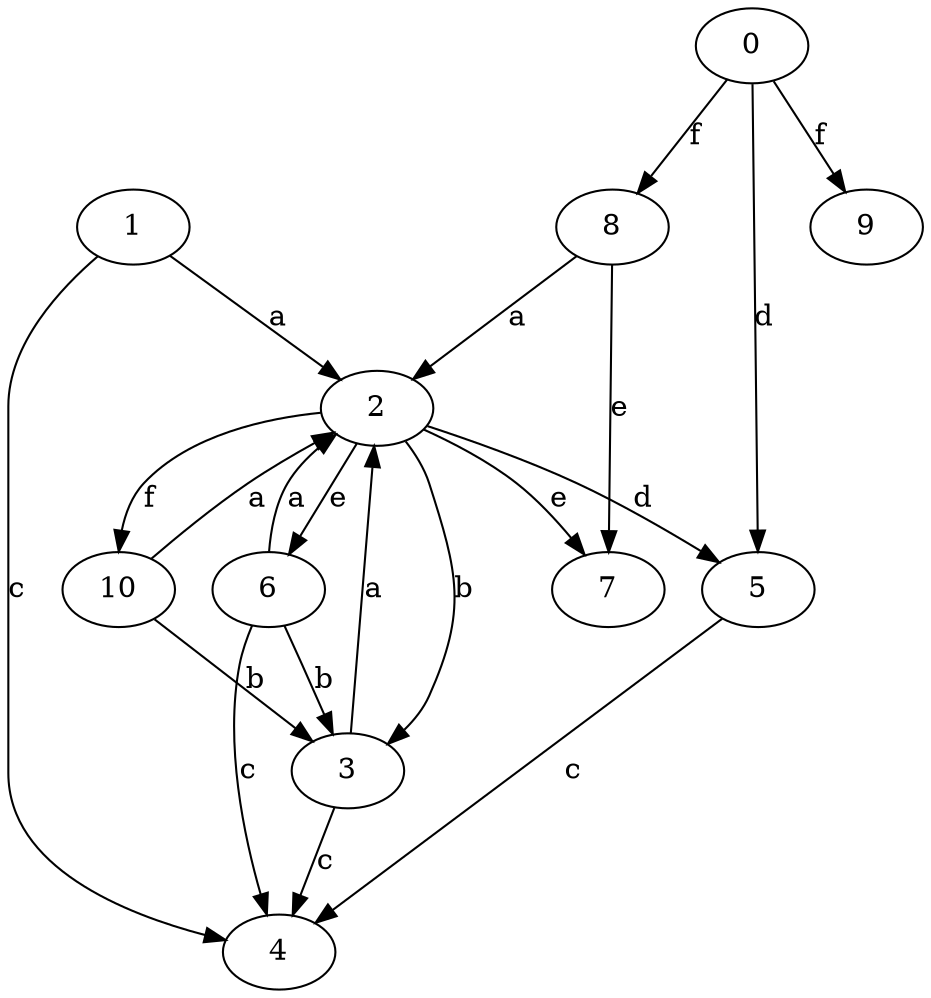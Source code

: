 strict digraph  {
1;
2;
3;
4;
5;
0;
6;
7;
8;
9;
10;
1 -> 2  [label=a];
1 -> 4  [label=c];
2 -> 3  [label=b];
2 -> 5  [label=d];
2 -> 6  [label=e];
2 -> 7  [label=e];
2 -> 10  [label=f];
3 -> 2  [label=a];
3 -> 4  [label=c];
5 -> 4  [label=c];
0 -> 5  [label=d];
0 -> 8  [label=f];
0 -> 9  [label=f];
6 -> 2  [label=a];
6 -> 3  [label=b];
6 -> 4  [label=c];
8 -> 2  [label=a];
8 -> 7  [label=e];
10 -> 2  [label=a];
10 -> 3  [label=b];
}
